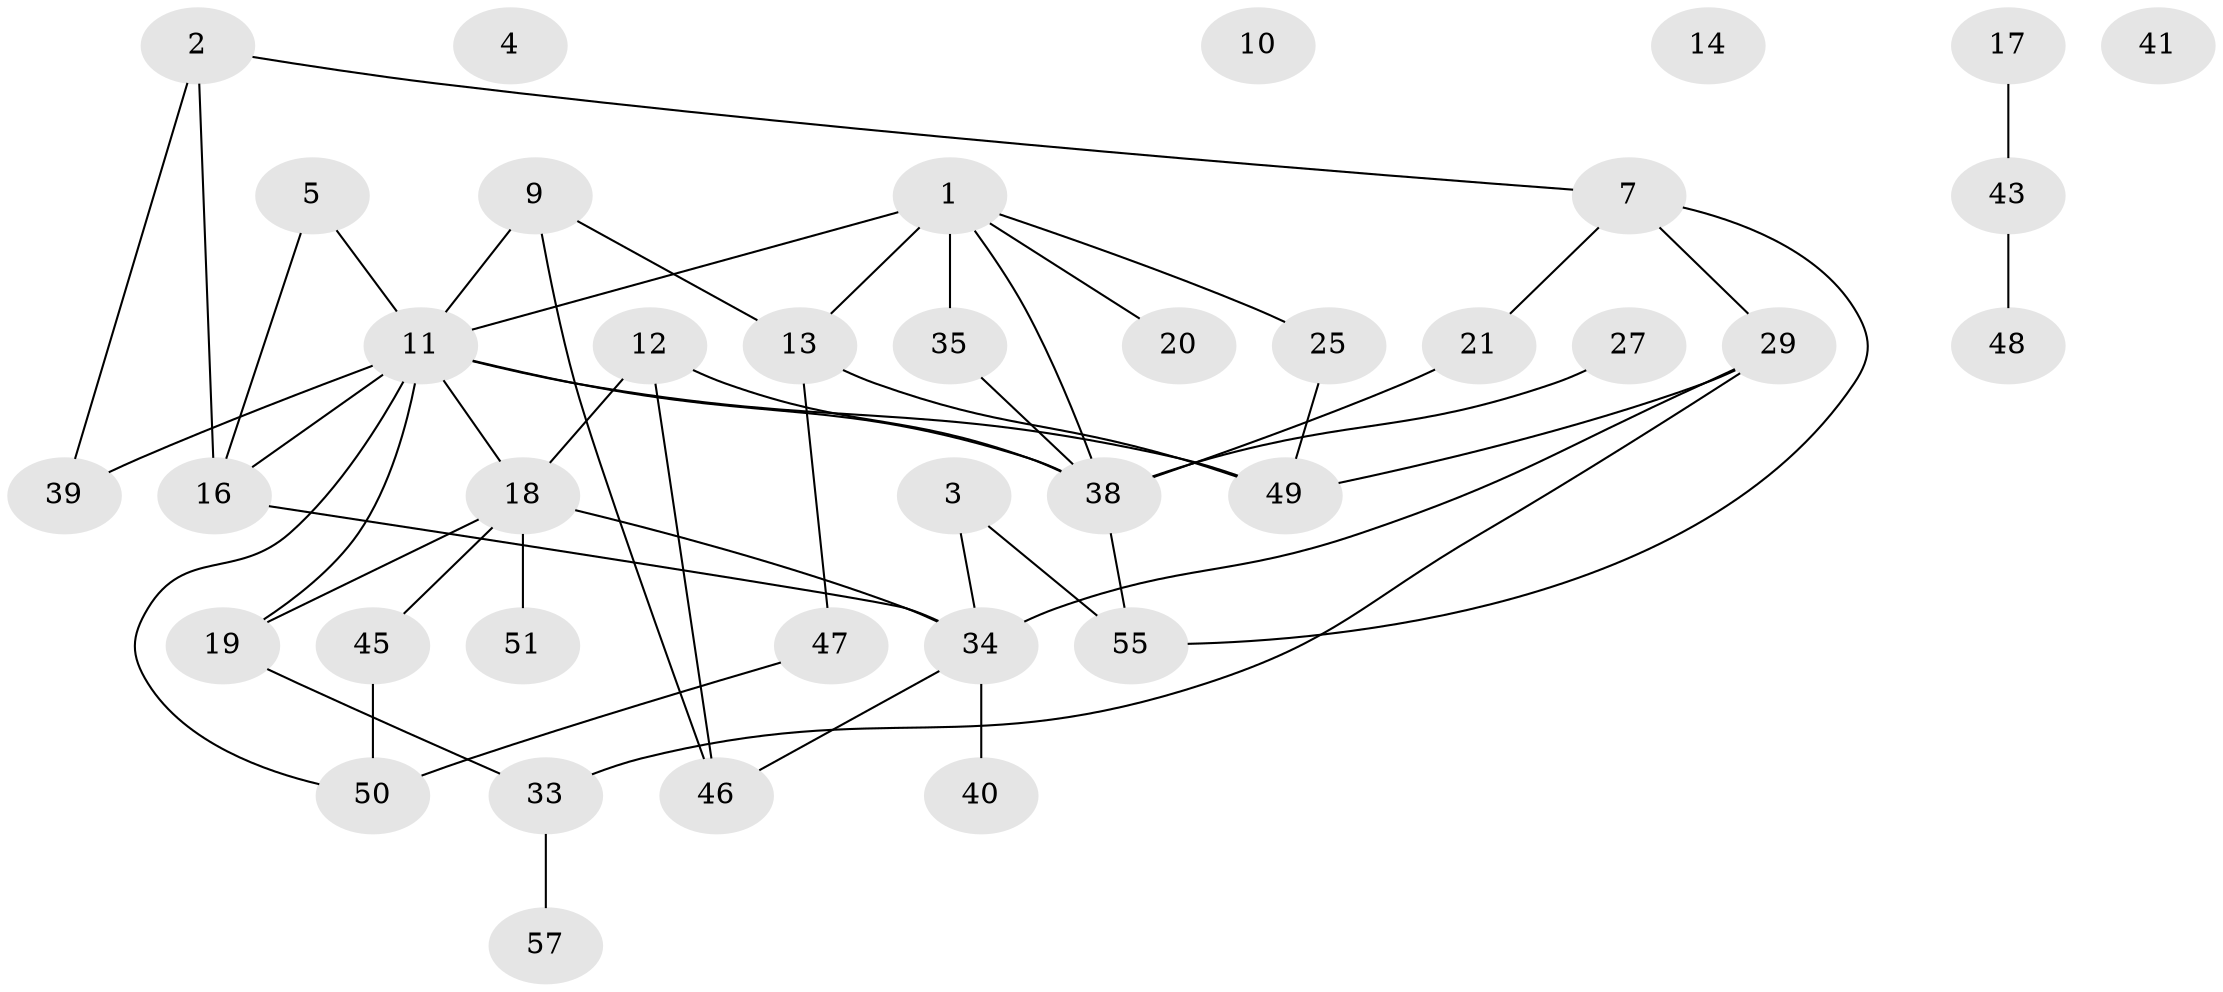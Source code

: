 // original degree distribution, {3: 0.21875, 2: 0.34375, 0: 0.0625, 4: 0.109375, 1: 0.15625, 5: 0.0625, 6: 0.046875}
// Generated by graph-tools (version 1.1) at 2025/16/03/04/25 18:16:32]
// undirected, 38 vertices, 52 edges
graph export_dot {
graph [start="1"]
  node [color=gray90,style=filled];
  1 [super="+8+6"];
  2 [super="+52"];
  3 [super="+37"];
  4;
  5 [super="+28"];
  7;
  9 [super="+30"];
  10;
  11 [super="+15+26"];
  12 [super="+22"];
  13;
  14;
  16 [super="+58"];
  17;
  18;
  19 [super="+24"];
  20 [super="+23"];
  21 [super="+31"];
  25;
  27;
  29 [super="+36"];
  33;
  34 [super="+42+60"];
  35;
  38 [super="+61"];
  39;
  40;
  41;
  43;
  45;
  46 [super="+59"];
  47;
  48;
  49;
  50 [super="+53+54"];
  51;
  55;
  57;
  1 -- 25;
  1 -- 20;
  1 -- 35;
  1 -- 38;
  1 -- 11 [weight=2];
  1 -- 13;
  2 -- 39;
  2 -- 7;
  2 -- 16;
  3 -- 55;
  3 -- 34;
  5 -- 16 [weight=2];
  5 -- 11;
  7 -- 21;
  7 -- 55;
  7 -- 29;
  9 -- 11;
  9 -- 13;
  9 -- 46;
  11 -- 18;
  11 -- 19;
  11 -- 38 [weight=2];
  11 -- 39;
  11 -- 49;
  11 -- 50;
  11 -- 16;
  12 -- 18;
  12 -- 46;
  12 -- 38;
  13 -- 47;
  13 -- 49;
  16 -- 34;
  17 -- 43;
  18 -- 19;
  18 -- 45;
  18 -- 51;
  18 -- 34;
  19 -- 33;
  21 -- 38;
  25 -- 49;
  27 -- 38;
  29 -- 33;
  29 -- 49;
  29 -- 34;
  33 -- 57;
  34 -- 40;
  34 -- 46;
  35 -- 38;
  38 -- 55;
  43 -- 48;
  45 -- 50;
  47 -- 50;
}
